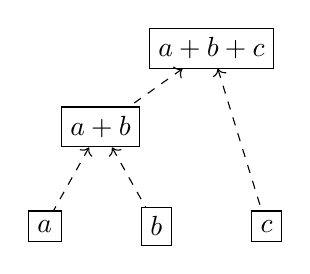 \begin{tikzpicture}[every node/.style=draw,scale=2,node distance=1cm]
      \node[] (a) {$a$};
      \node[] (b) [right = of a] {$b$};
      \node[] (c) [right = of b] {$c$};
      \node[] (ab) [above = of {$(a)!0.5!(b)$}] {$a+b$} edge [<-,dashed] (a)
                                                        edge [<-,dashed] (b);
      \node[] (abc) [above = 2cm of {$(b)!0.5!(c)$}] {$a+b+c$} edge [<-,dashed] (ab)
                                                               edge [<-,dashed] (c) ;
\end{tikzpicture}
